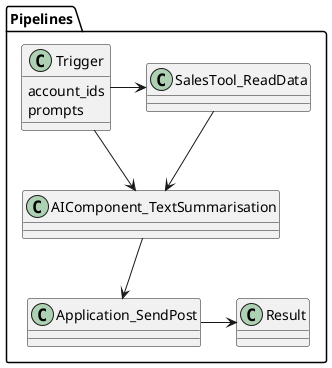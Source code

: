 @startuml

package Pipelines {

    class Trigger {
        account_ids
        prompts
    }

    class SalesTool_ReadData {

    }

    class AIComponent_TextSummarisation {

    }

    class Application_SendPost {

    }

    class Result {

    }

    Trigger -> SalesTool_ReadData
    SalesTool_ReadData --> AIComponent_TextSummarisation
    Trigger -> AIComponent_TextSummarisation
    AIComponent_TextSummarisation --> Application_SendPost
    Application_SendPost -> Result
}


@enduml

@startuml

package Pipelines {

    class Trigger {
        account_ids
        prompts
    }

    class SalesTool_ReadData {

    }

    class AIComponent_TextSummarisation {

    }

    class Application_SendPost {

    }

    class Result {

    }

    Trigger -> SalesTool_ReadData
    SalesTool_ReadData --> AIComponent_TextSummarisation
    Trigger -> AIComponent_TextSummarisation
    AIComponent_TextSummarisation --> Application_SendPost
    Application_SendPost -> Result
}


@enduml